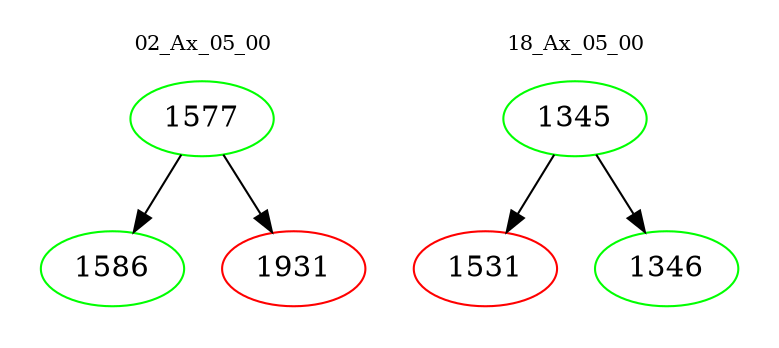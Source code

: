 digraph{
subgraph cluster_0 {
color = white
label = "02_Ax_05_00";
fontsize=10;
T0_1577 [label="1577", color="green"]
T0_1577 -> T0_1586 [color="black"]
T0_1586 [label="1586", color="green"]
T0_1577 -> T0_1931 [color="black"]
T0_1931 [label="1931", color="red"]
}
subgraph cluster_1 {
color = white
label = "18_Ax_05_00";
fontsize=10;
T1_1345 [label="1345", color="green"]
T1_1345 -> T1_1531 [color="black"]
T1_1531 [label="1531", color="red"]
T1_1345 -> T1_1346 [color="black"]
T1_1346 [label="1346", color="green"]
}
}
